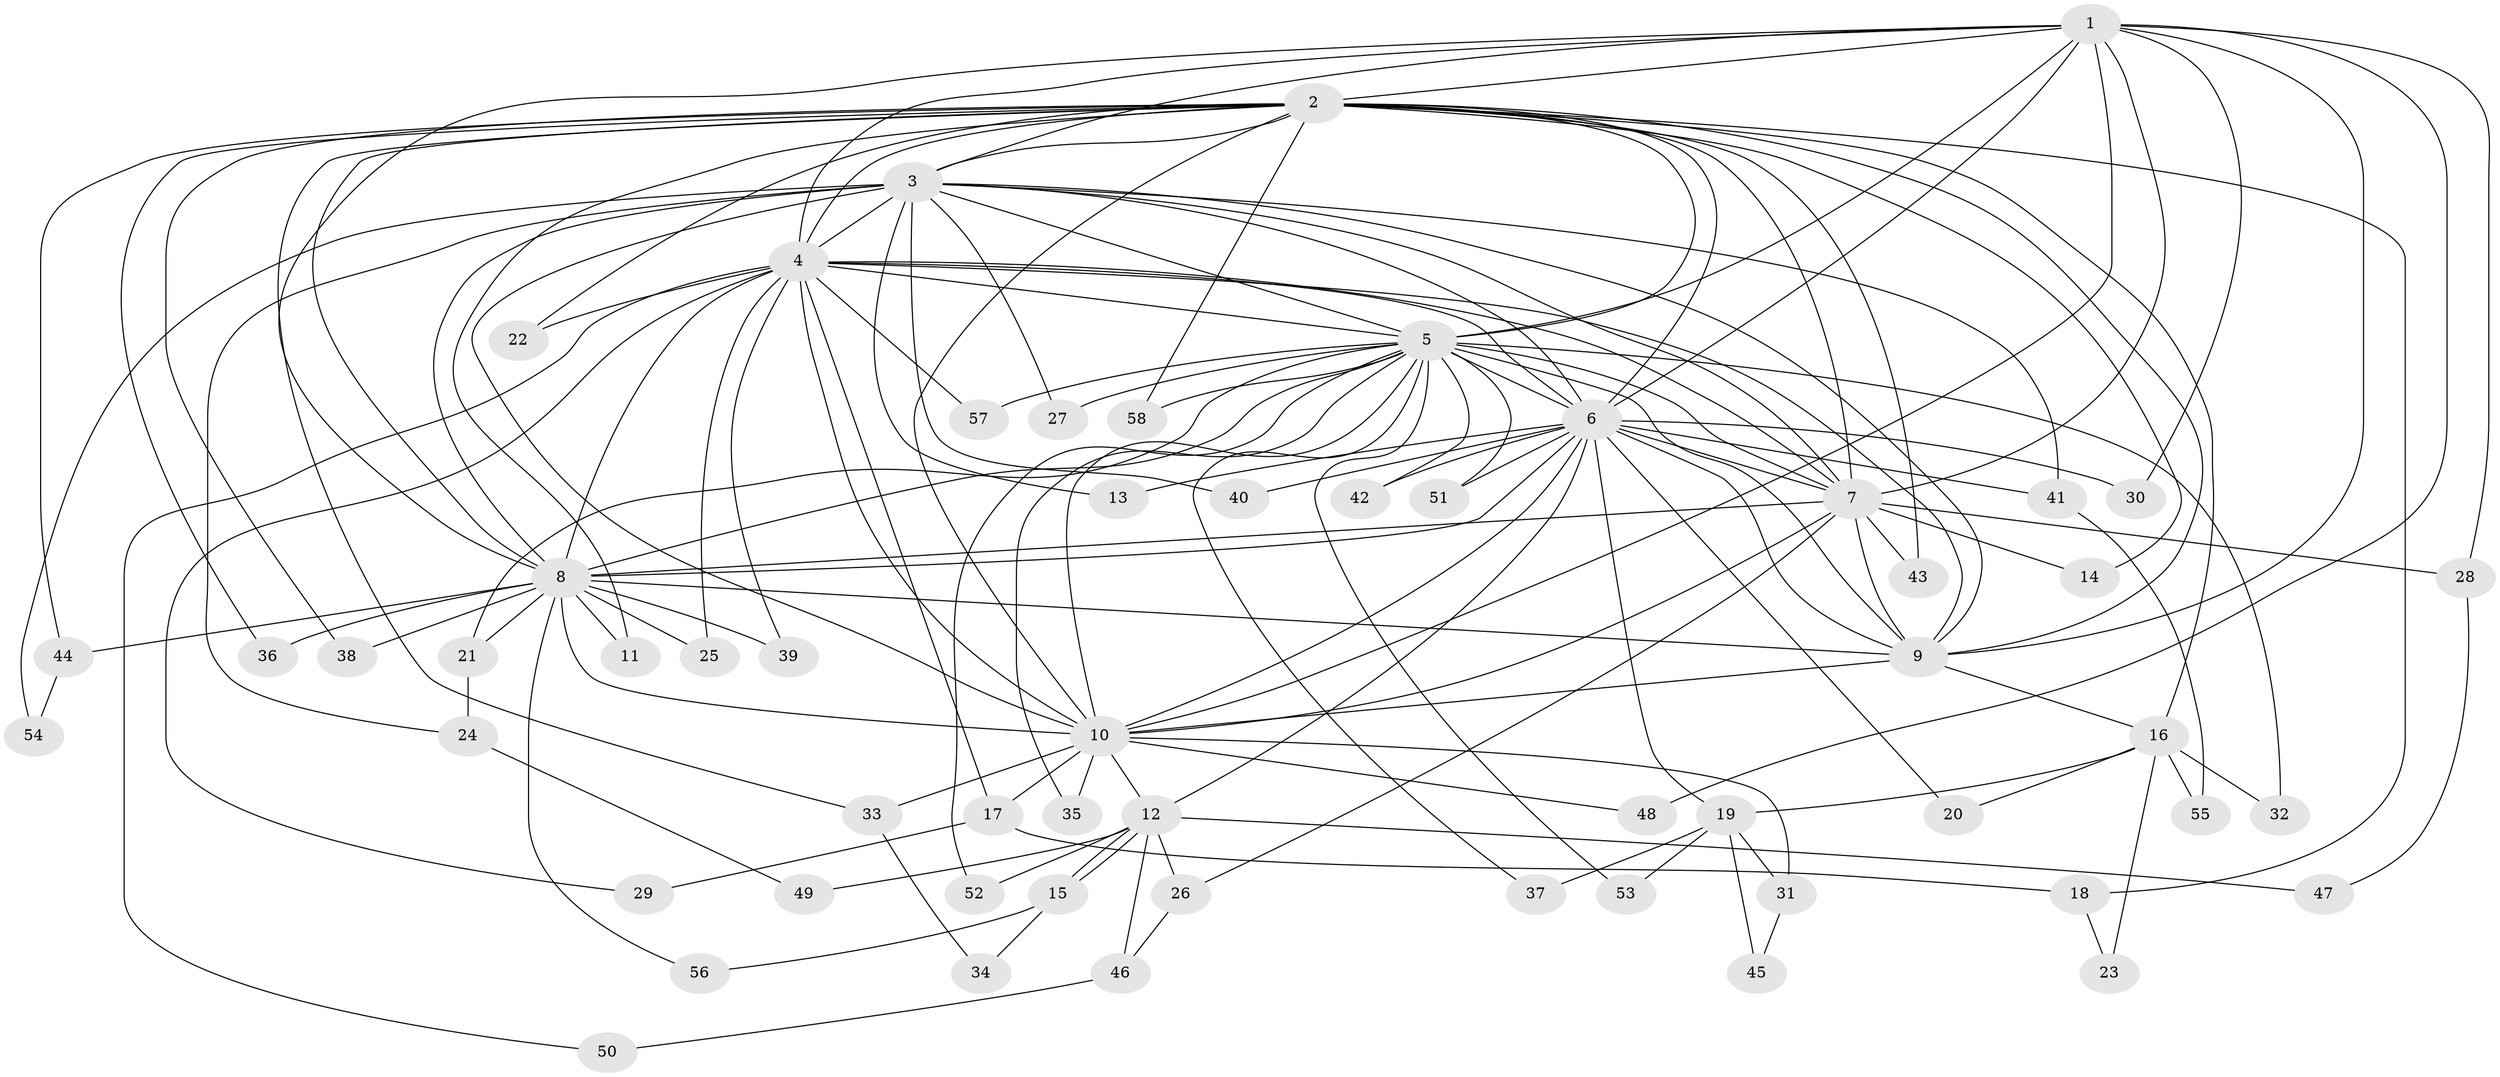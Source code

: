 // Generated by graph-tools (version 1.1) at 2025/01/03/09/25 03:01:32]
// undirected, 58 vertices, 141 edges
graph export_dot {
graph [start="1"]
  node [color=gray90,style=filled];
  1;
  2;
  3;
  4;
  5;
  6;
  7;
  8;
  9;
  10;
  11;
  12;
  13;
  14;
  15;
  16;
  17;
  18;
  19;
  20;
  21;
  22;
  23;
  24;
  25;
  26;
  27;
  28;
  29;
  30;
  31;
  32;
  33;
  34;
  35;
  36;
  37;
  38;
  39;
  40;
  41;
  42;
  43;
  44;
  45;
  46;
  47;
  48;
  49;
  50;
  51;
  52;
  53;
  54;
  55;
  56;
  57;
  58;
  1 -- 2;
  1 -- 3;
  1 -- 4;
  1 -- 5;
  1 -- 6;
  1 -- 7;
  1 -- 8;
  1 -- 9;
  1 -- 10;
  1 -- 28;
  1 -- 30;
  1 -- 48;
  2 -- 3;
  2 -- 4;
  2 -- 5;
  2 -- 6;
  2 -- 7;
  2 -- 8;
  2 -- 9;
  2 -- 10;
  2 -- 11;
  2 -- 14;
  2 -- 16;
  2 -- 18;
  2 -- 22;
  2 -- 33;
  2 -- 36;
  2 -- 38;
  2 -- 43;
  2 -- 44;
  2 -- 58;
  3 -- 4;
  3 -- 5;
  3 -- 6;
  3 -- 7;
  3 -- 8;
  3 -- 9;
  3 -- 10;
  3 -- 13;
  3 -- 24;
  3 -- 27;
  3 -- 40;
  3 -- 41;
  3 -- 54;
  4 -- 5;
  4 -- 6;
  4 -- 7;
  4 -- 8;
  4 -- 9;
  4 -- 10;
  4 -- 17;
  4 -- 22;
  4 -- 25;
  4 -- 29;
  4 -- 39;
  4 -- 50;
  4 -- 57;
  5 -- 6;
  5 -- 7;
  5 -- 8;
  5 -- 9;
  5 -- 10;
  5 -- 21;
  5 -- 27;
  5 -- 32;
  5 -- 35;
  5 -- 37;
  5 -- 42;
  5 -- 51;
  5 -- 52;
  5 -- 53;
  5 -- 57;
  5 -- 58;
  6 -- 7;
  6 -- 8;
  6 -- 9;
  6 -- 10;
  6 -- 12;
  6 -- 13;
  6 -- 19;
  6 -- 20;
  6 -- 30;
  6 -- 40;
  6 -- 41;
  6 -- 42;
  6 -- 51;
  7 -- 8;
  7 -- 9;
  7 -- 10;
  7 -- 14;
  7 -- 26;
  7 -- 28;
  7 -- 43;
  8 -- 9;
  8 -- 10;
  8 -- 11;
  8 -- 21;
  8 -- 25;
  8 -- 36;
  8 -- 38;
  8 -- 39;
  8 -- 44;
  8 -- 56;
  9 -- 10;
  9 -- 16;
  10 -- 12;
  10 -- 17;
  10 -- 31;
  10 -- 33;
  10 -- 35;
  10 -- 48;
  12 -- 15;
  12 -- 15;
  12 -- 26;
  12 -- 46;
  12 -- 47;
  12 -- 49;
  12 -- 52;
  15 -- 34;
  15 -- 56;
  16 -- 19;
  16 -- 20;
  16 -- 23;
  16 -- 32;
  16 -- 55;
  17 -- 18;
  17 -- 29;
  18 -- 23;
  19 -- 31;
  19 -- 37;
  19 -- 45;
  19 -- 53;
  21 -- 24;
  24 -- 49;
  26 -- 46;
  28 -- 47;
  31 -- 45;
  33 -- 34;
  41 -- 55;
  44 -- 54;
  46 -- 50;
}

